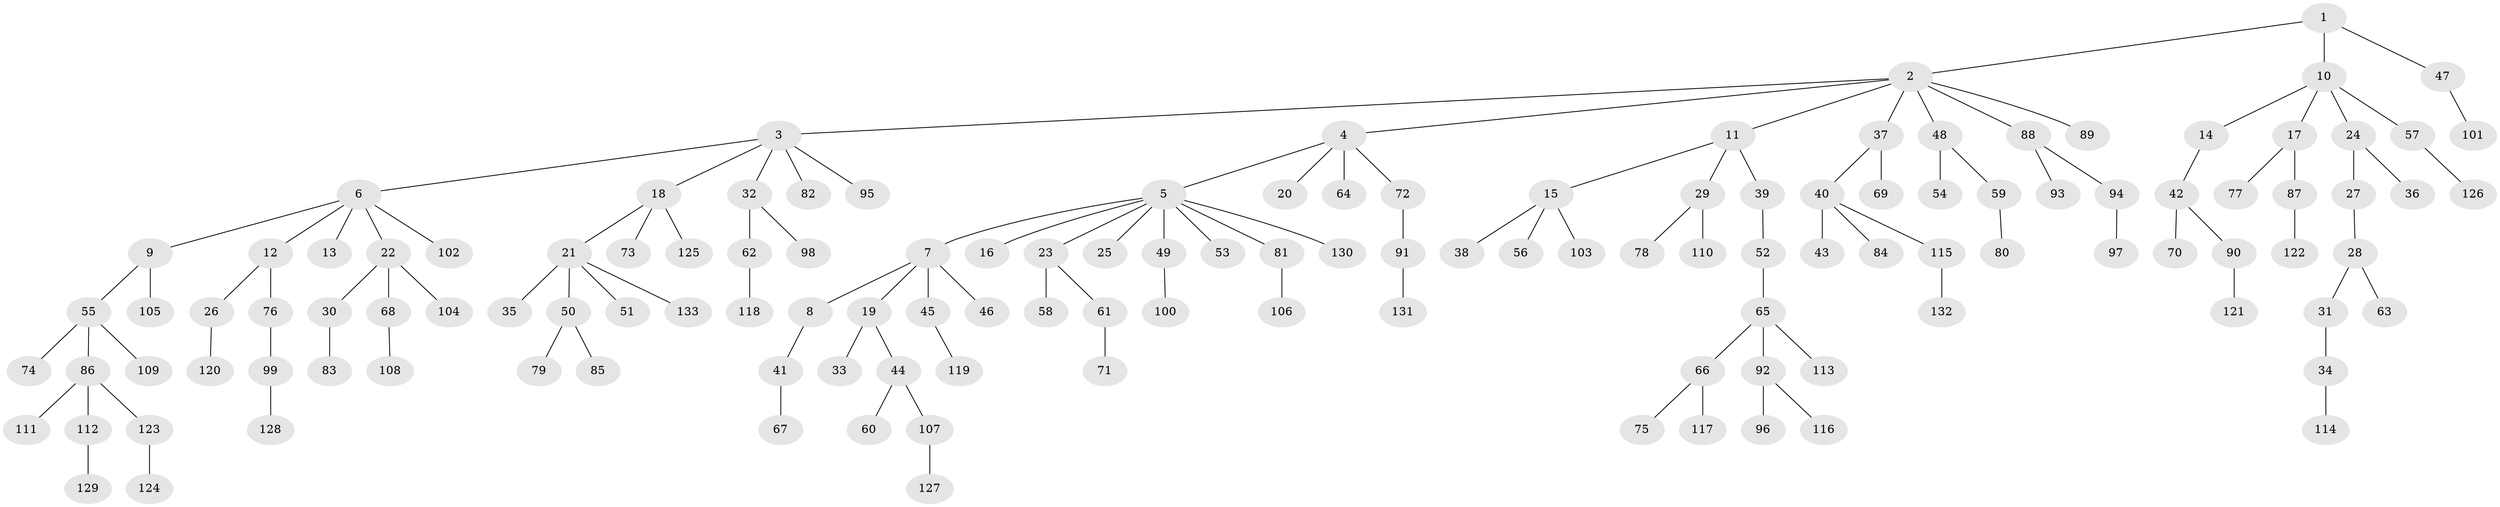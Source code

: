// coarse degree distribution, {9: 0.01098901098901099, 10: 0.01098901098901099, 5: 0.03296703296703297, 8: 0.01098901098901099, 2: 0.1978021978021978, 4: 0.054945054945054944, 3: 0.10989010989010989, 1: 0.5714285714285714}
// Generated by graph-tools (version 1.1) at 2025/52/02/27/25 19:52:13]
// undirected, 133 vertices, 132 edges
graph export_dot {
graph [start="1"]
  node [color=gray90,style=filled];
  1;
  2;
  3;
  4;
  5;
  6;
  7;
  8;
  9;
  10;
  11;
  12;
  13;
  14;
  15;
  16;
  17;
  18;
  19;
  20;
  21;
  22;
  23;
  24;
  25;
  26;
  27;
  28;
  29;
  30;
  31;
  32;
  33;
  34;
  35;
  36;
  37;
  38;
  39;
  40;
  41;
  42;
  43;
  44;
  45;
  46;
  47;
  48;
  49;
  50;
  51;
  52;
  53;
  54;
  55;
  56;
  57;
  58;
  59;
  60;
  61;
  62;
  63;
  64;
  65;
  66;
  67;
  68;
  69;
  70;
  71;
  72;
  73;
  74;
  75;
  76;
  77;
  78;
  79;
  80;
  81;
  82;
  83;
  84;
  85;
  86;
  87;
  88;
  89;
  90;
  91;
  92;
  93;
  94;
  95;
  96;
  97;
  98;
  99;
  100;
  101;
  102;
  103;
  104;
  105;
  106;
  107;
  108;
  109;
  110;
  111;
  112;
  113;
  114;
  115;
  116;
  117;
  118;
  119;
  120;
  121;
  122;
  123;
  124;
  125;
  126;
  127;
  128;
  129;
  130;
  131;
  132;
  133;
  1 -- 2;
  1 -- 10;
  1 -- 47;
  2 -- 3;
  2 -- 4;
  2 -- 11;
  2 -- 37;
  2 -- 48;
  2 -- 88;
  2 -- 89;
  3 -- 6;
  3 -- 18;
  3 -- 32;
  3 -- 82;
  3 -- 95;
  4 -- 5;
  4 -- 20;
  4 -- 64;
  4 -- 72;
  5 -- 7;
  5 -- 16;
  5 -- 23;
  5 -- 25;
  5 -- 49;
  5 -- 53;
  5 -- 81;
  5 -- 130;
  6 -- 9;
  6 -- 12;
  6 -- 13;
  6 -- 22;
  6 -- 102;
  7 -- 8;
  7 -- 19;
  7 -- 45;
  7 -- 46;
  8 -- 41;
  9 -- 55;
  9 -- 105;
  10 -- 14;
  10 -- 17;
  10 -- 24;
  10 -- 57;
  11 -- 15;
  11 -- 29;
  11 -- 39;
  12 -- 26;
  12 -- 76;
  14 -- 42;
  15 -- 38;
  15 -- 56;
  15 -- 103;
  17 -- 77;
  17 -- 87;
  18 -- 21;
  18 -- 73;
  18 -- 125;
  19 -- 33;
  19 -- 44;
  21 -- 35;
  21 -- 50;
  21 -- 51;
  21 -- 133;
  22 -- 30;
  22 -- 68;
  22 -- 104;
  23 -- 58;
  23 -- 61;
  24 -- 27;
  24 -- 36;
  26 -- 120;
  27 -- 28;
  28 -- 31;
  28 -- 63;
  29 -- 78;
  29 -- 110;
  30 -- 83;
  31 -- 34;
  32 -- 62;
  32 -- 98;
  34 -- 114;
  37 -- 40;
  37 -- 69;
  39 -- 52;
  40 -- 43;
  40 -- 84;
  40 -- 115;
  41 -- 67;
  42 -- 70;
  42 -- 90;
  44 -- 60;
  44 -- 107;
  45 -- 119;
  47 -- 101;
  48 -- 54;
  48 -- 59;
  49 -- 100;
  50 -- 79;
  50 -- 85;
  52 -- 65;
  55 -- 74;
  55 -- 86;
  55 -- 109;
  57 -- 126;
  59 -- 80;
  61 -- 71;
  62 -- 118;
  65 -- 66;
  65 -- 92;
  65 -- 113;
  66 -- 75;
  66 -- 117;
  68 -- 108;
  72 -- 91;
  76 -- 99;
  81 -- 106;
  86 -- 111;
  86 -- 112;
  86 -- 123;
  87 -- 122;
  88 -- 93;
  88 -- 94;
  90 -- 121;
  91 -- 131;
  92 -- 96;
  92 -- 116;
  94 -- 97;
  99 -- 128;
  107 -- 127;
  112 -- 129;
  115 -- 132;
  123 -- 124;
}
